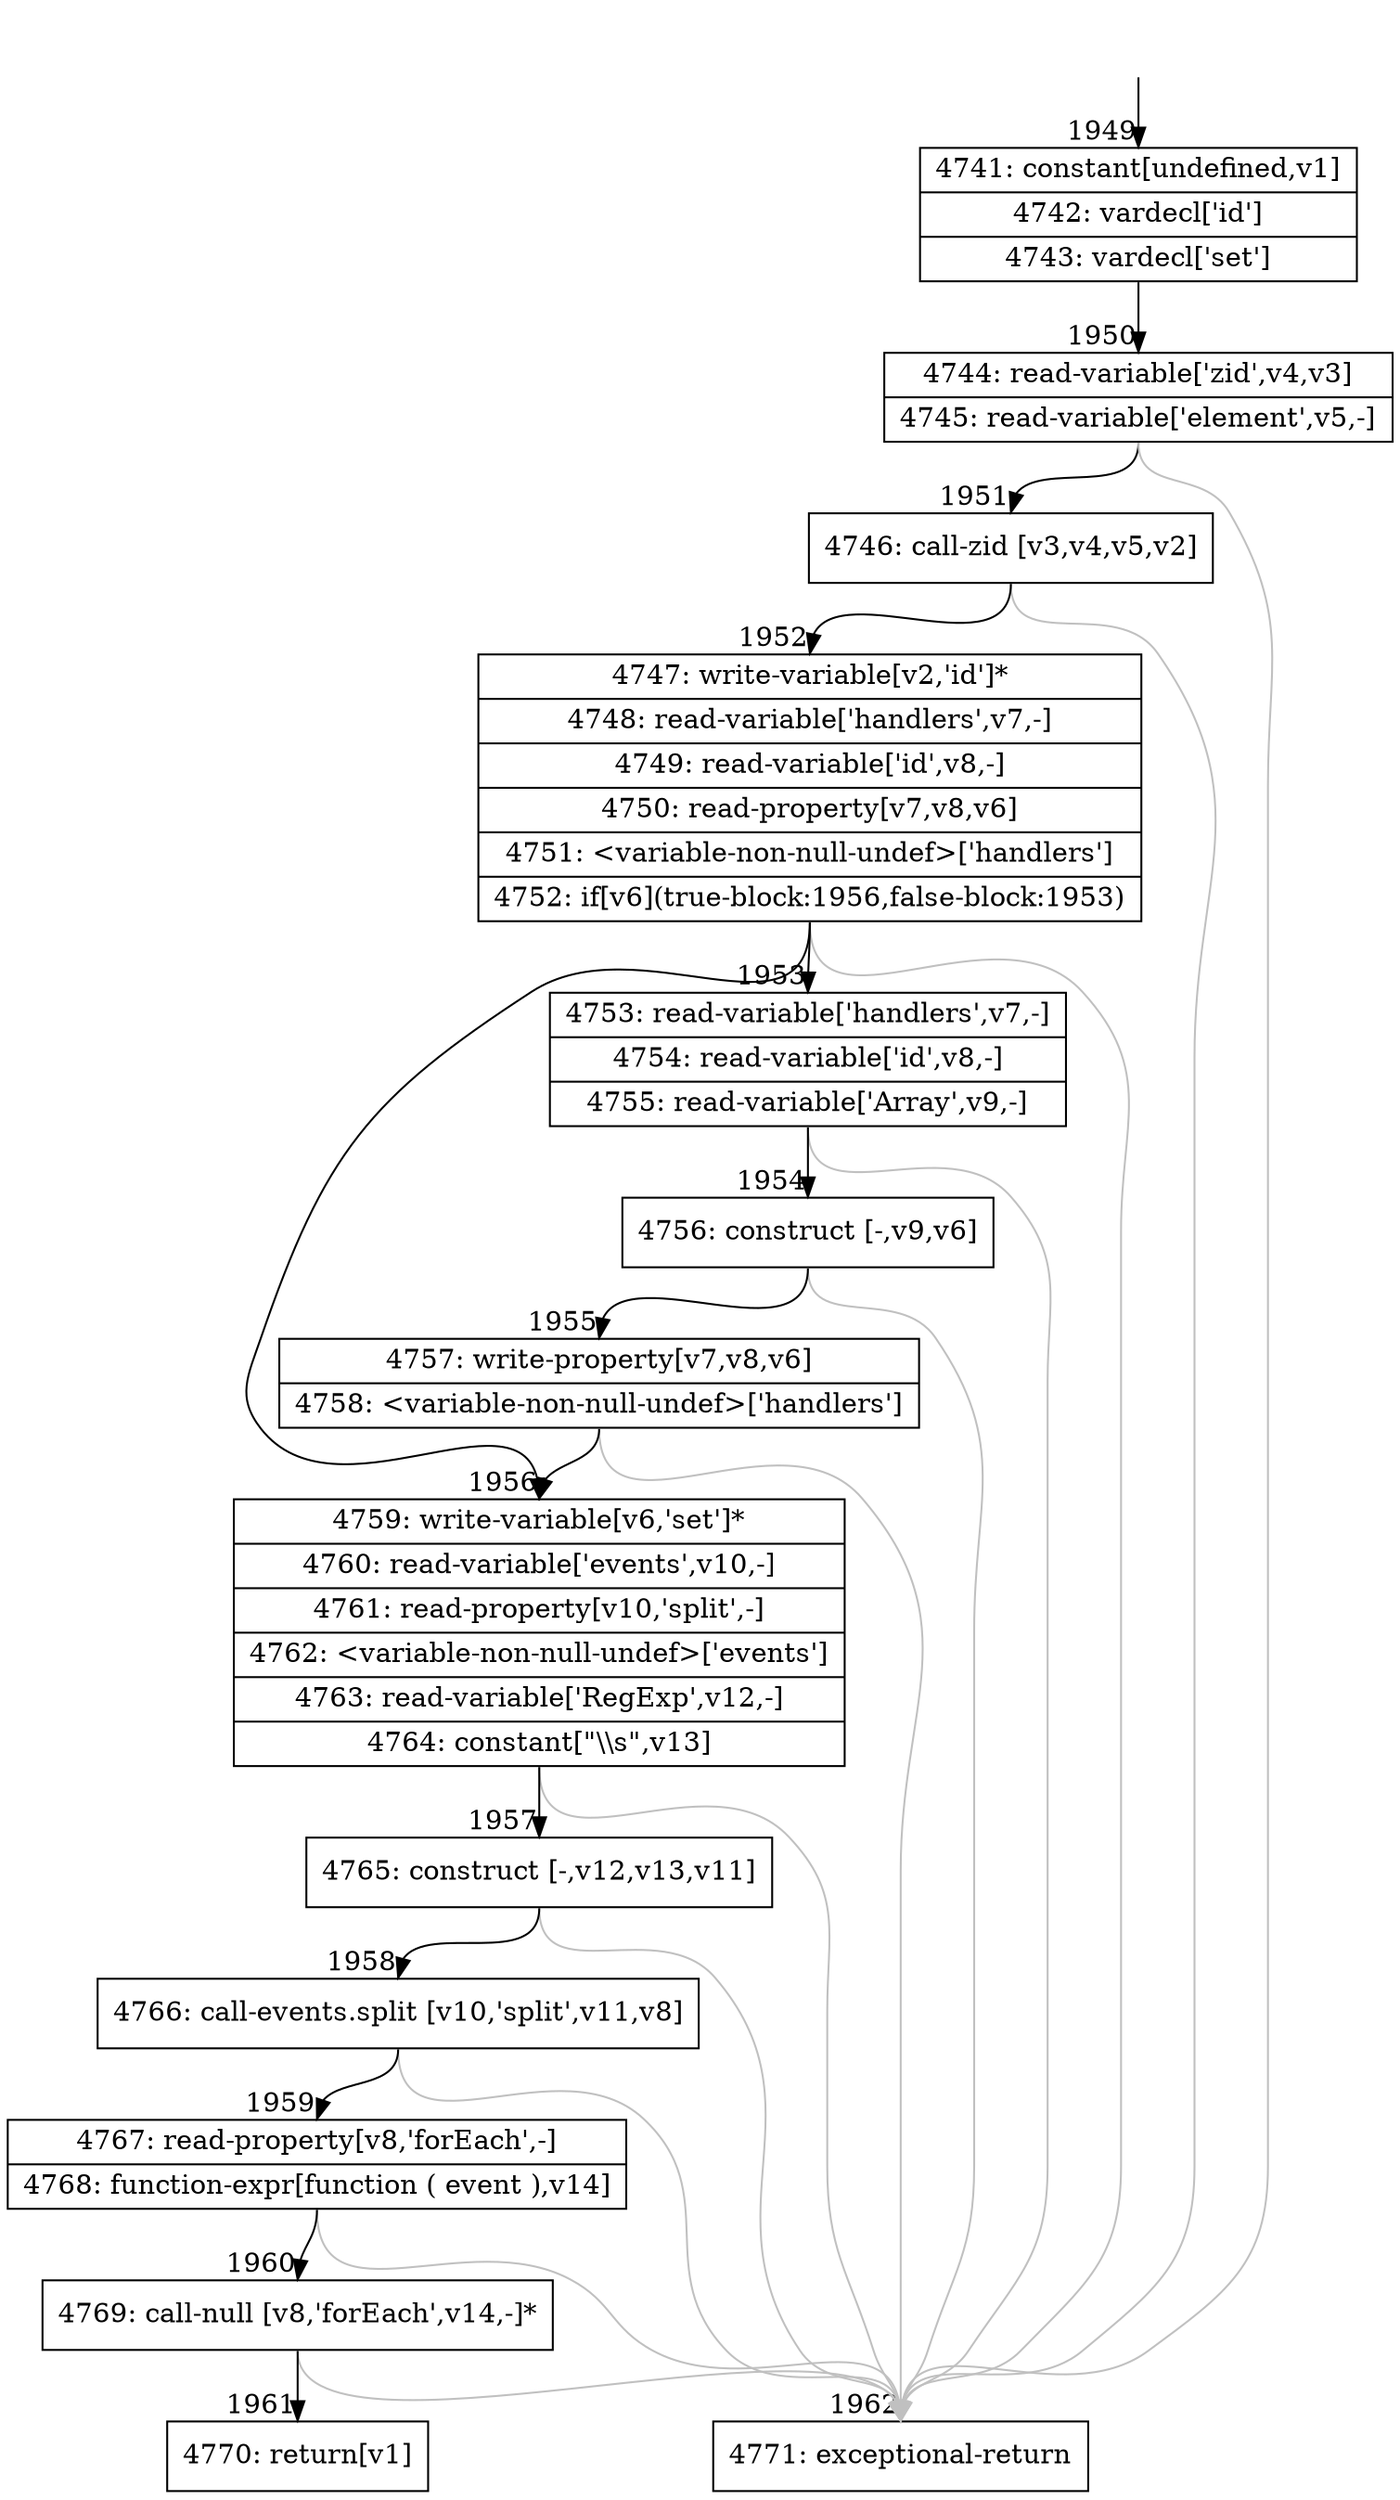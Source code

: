 digraph {
rankdir="TD"
BB_entry173[shape=none,label=""];
BB_entry173 -> BB1949 [tailport=s, headport=n, headlabel="    1949"]
BB1949 [shape=record label="{4741: constant[undefined,v1]|4742: vardecl['id']|4743: vardecl['set']}" ] 
BB1949 -> BB1950 [tailport=s, headport=n, headlabel="      1950"]
BB1950 [shape=record label="{4744: read-variable['zid',v4,v3]|4745: read-variable['element',v5,-]}" ] 
BB1950 -> BB1951 [tailport=s, headport=n, headlabel="      1951"]
BB1950 -> BB1962 [tailport=s, headport=n, color=gray, headlabel="      1962"]
BB1951 [shape=record label="{4746: call-zid [v3,v4,v5,v2]}" ] 
BB1951 -> BB1952 [tailport=s, headport=n, headlabel="      1952"]
BB1951 -> BB1962 [tailport=s, headport=n, color=gray]
BB1952 [shape=record label="{4747: write-variable[v2,'id']*|4748: read-variable['handlers',v7,-]|4749: read-variable['id',v8,-]|4750: read-property[v7,v8,v6]|4751: \<variable-non-null-undef\>['handlers']|4752: if[v6](true-block:1956,false-block:1953)}" ] 
BB1952 -> BB1956 [tailport=s, headport=n, headlabel="      1956"]
BB1952 -> BB1953 [tailport=s, headport=n, headlabel="      1953"]
BB1952 -> BB1962 [tailport=s, headport=n, color=gray]
BB1953 [shape=record label="{4753: read-variable['handlers',v7,-]|4754: read-variable['id',v8,-]|4755: read-variable['Array',v9,-]}" ] 
BB1953 -> BB1954 [tailport=s, headport=n, headlabel="      1954"]
BB1953 -> BB1962 [tailport=s, headport=n, color=gray]
BB1954 [shape=record label="{4756: construct [-,v9,v6]}" ] 
BB1954 -> BB1955 [tailport=s, headport=n, headlabel="      1955"]
BB1954 -> BB1962 [tailport=s, headport=n, color=gray]
BB1955 [shape=record label="{4757: write-property[v7,v8,v6]|4758: \<variable-non-null-undef\>['handlers']}" ] 
BB1955 -> BB1956 [tailport=s, headport=n]
BB1955 -> BB1962 [tailport=s, headport=n, color=gray]
BB1956 [shape=record label="{4759: write-variable[v6,'set']*|4760: read-variable['events',v10,-]|4761: read-property[v10,'split',-]|4762: \<variable-non-null-undef\>['events']|4763: read-variable['RegExp',v12,-]|4764: constant[\"\\\\s\",v13]}" ] 
BB1956 -> BB1957 [tailport=s, headport=n, headlabel="      1957"]
BB1956 -> BB1962 [tailport=s, headport=n, color=gray]
BB1957 [shape=record label="{4765: construct [-,v12,v13,v11]}" ] 
BB1957 -> BB1958 [tailport=s, headport=n, headlabel="      1958"]
BB1957 -> BB1962 [tailport=s, headport=n, color=gray]
BB1958 [shape=record label="{4766: call-events.split [v10,'split',v11,v8]}" ] 
BB1958 -> BB1959 [tailport=s, headport=n, headlabel="      1959"]
BB1958 -> BB1962 [tailport=s, headport=n, color=gray]
BB1959 [shape=record label="{4767: read-property[v8,'forEach',-]|4768: function-expr[function ( event ),v14]}" ] 
BB1959 -> BB1960 [tailport=s, headport=n, headlabel="      1960"]
BB1959 -> BB1962 [tailport=s, headport=n, color=gray]
BB1960 [shape=record label="{4769: call-null [v8,'forEach',v14,-]*}" ] 
BB1960 -> BB1961 [tailport=s, headport=n, headlabel="      1961"]
BB1960 -> BB1962 [tailport=s, headport=n, color=gray]
BB1961 [shape=record label="{4770: return[v1]}" ] 
BB1962 [shape=record label="{4771: exceptional-return}" ] 
//#$~ 958
}
